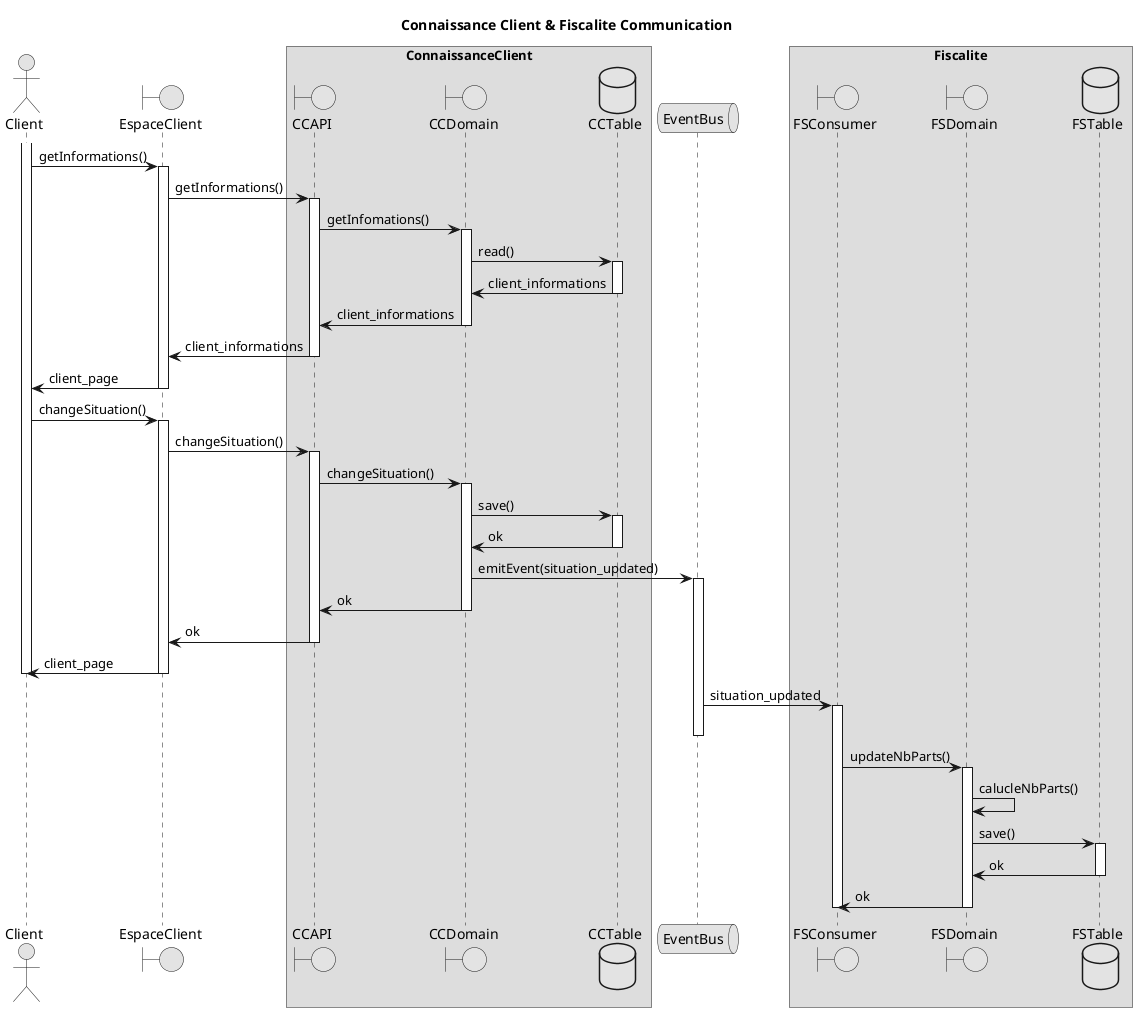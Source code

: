 @startuml
skinparam monochrome true
title "Connaissance Client & Fiscalite Communication"

actor "Client"
boundary "EspaceClient"
box ConnaissanceClient
  boundary "CCAPI"
  boundary "CCDomain"
  database "CCTable"
end box 
queue "EventBus"
box Fiscalite
  boundary "FSConsumer"
  boundary "FSDomain"
  database "FSTable"
end box 

activate Client
Client -> EspaceClient ++: getInformations() 
EspaceClient -> CCAPI ++: getInformations()
CCAPI -> CCDomain ++: getInfomations()
CCDomain -> CCTable ++: read()
CCDomain <- CCTable --: client_informations
CCAPI <- CCDomain --: client_informations
EspaceClient <- CCAPI --: client_informations
Client <- EspaceClient --: client_page 

Client -> EspaceClient ++: changeSituation() 
EspaceClient -> CCAPI ++: changeSituation()
CCAPI -> CCDomain ++: changeSituation()
CCDomain -> CCTable ++: save()
CCDomain <- CCTable --: ok
CCDomain -> EventBus ++: emitEvent(situation_updated)
CCAPI <- CCDomain --: ok
EspaceClient <- CCAPI --: ok
Client <- EspaceClient --: client_page
deactivate Client 

EventBus -> FSConsumer ++: situation_updated
deactivate EventBus
FSConsumer -> FSDomain ++: updateNbParts()
FSDomain -> FSDomain : calucleNbParts()
FSDomain -> FSTable ++: save()
FSDomain <- FSTable --: ok
FSConsumer <- FSDomain --: ok
deactivate FSConsumer

@enduml